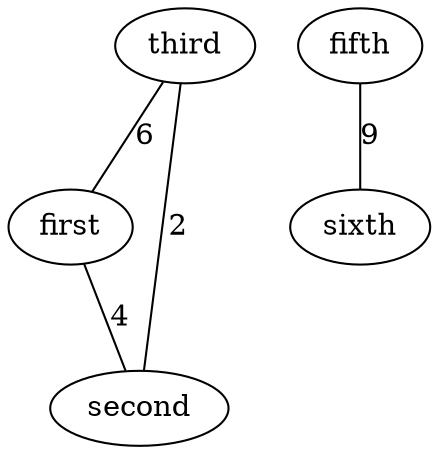 graph {


  third 
  fifth [label = "fifth"]
  sixth [label = "sixth"]
  first 
  second 



  third -- second [label = 2]
  third -- first [label = 6]
  fifth -- sixth [label = 9]
  first -- second [label = 4]

}
